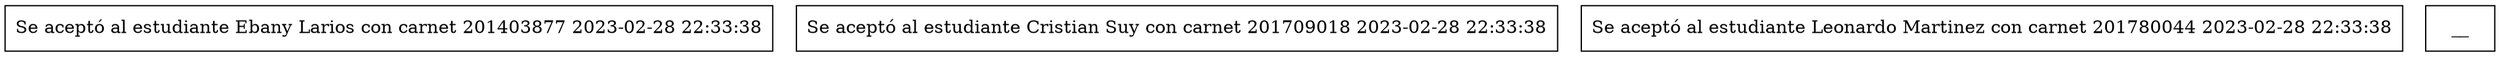 digraph {

node [shape=record];
node3admin [label="Se aceptó al estudiante Ebany Larios con carnet 201403877 2023-02-28 22:33:38"];
node2admin [label="Se aceptó al estudiante Cristian Suy con carnet 201709018 2023-02-28 22:33:38"];
node1admin [label="Se aceptó al estudiante Leonardo Martinez con carnet 201780044 2023-02-28 22:33:38"];
node3admin __ node2admin;
node2admin __ node1admin;
}